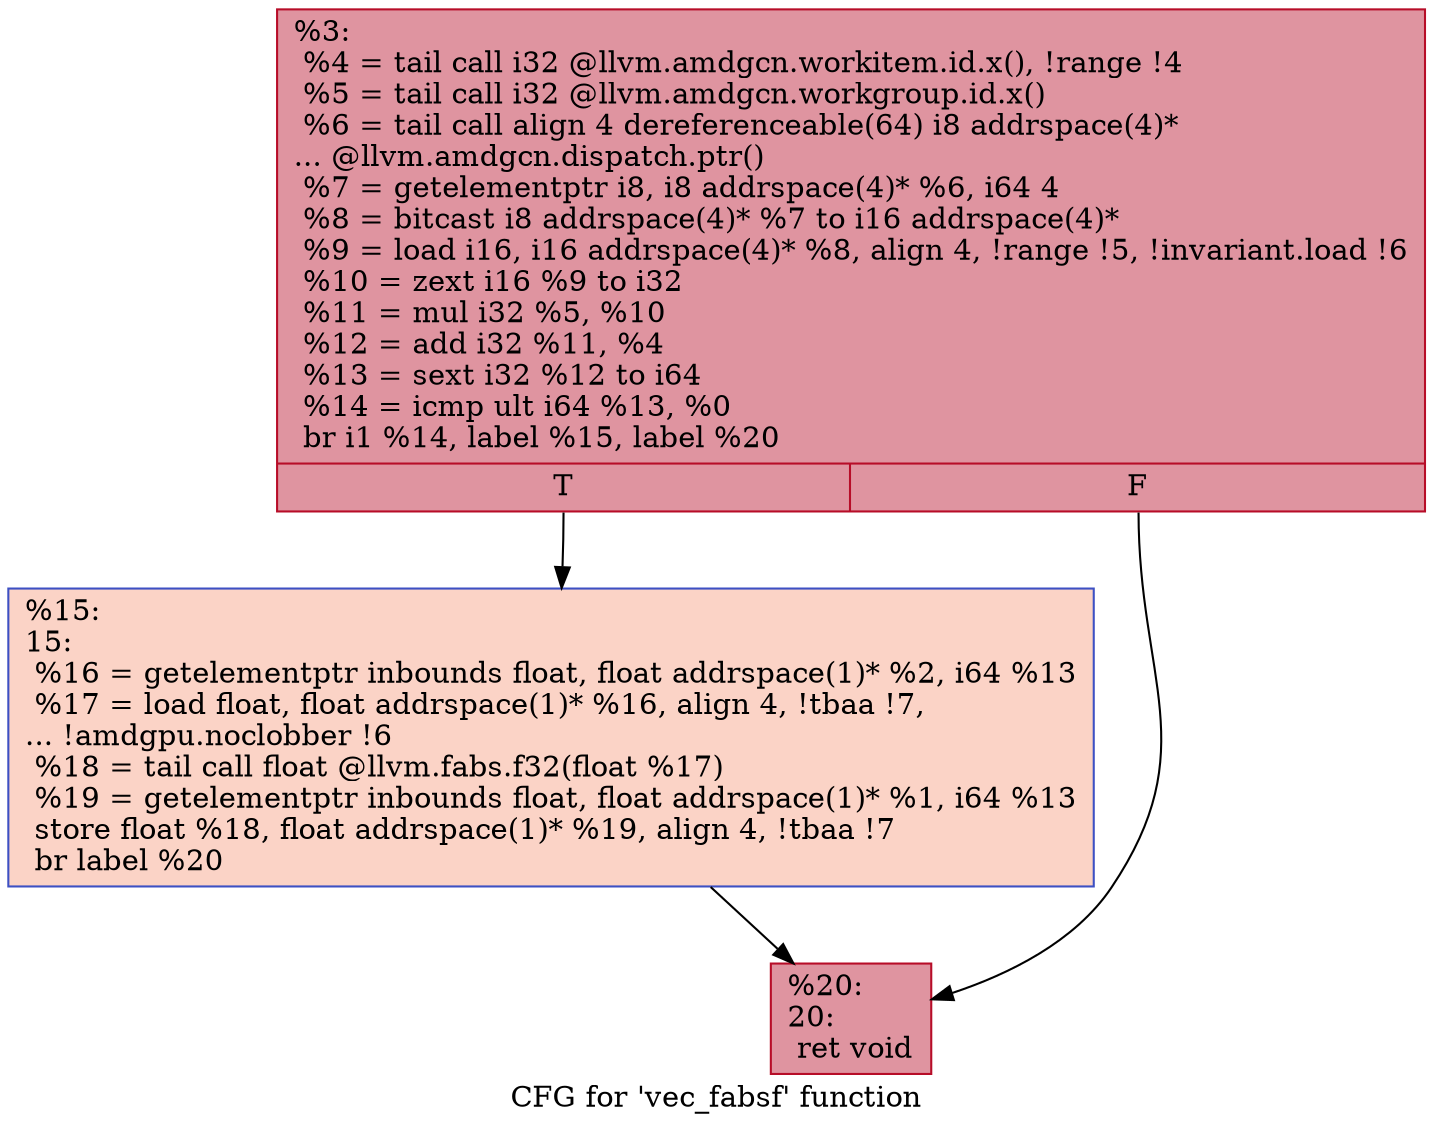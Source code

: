 digraph "CFG for 'vec_fabsf' function" {
	label="CFG for 'vec_fabsf' function";

	Node0x63190f0 [shape=record,color="#b70d28ff", style=filled, fillcolor="#b70d2870",label="{%3:\l  %4 = tail call i32 @llvm.amdgcn.workitem.id.x(), !range !4\l  %5 = tail call i32 @llvm.amdgcn.workgroup.id.x()\l  %6 = tail call align 4 dereferenceable(64) i8 addrspace(4)*\l... @llvm.amdgcn.dispatch.ptr()\l  %7 = getelementptr i8, i8 addrspace(4)* %6, i64 4\l  %8 = bitcast i8 addrspace(4)* %7 to i16 addrspace(4)*\l  %9 = load i16, i16 addrspace(4)* %8, align 4, !range !5, !invariant.load !6\l  %10 = zext i16 %9 to i32\l  %11 = mul i32 %5, %10\l  %12 = add i32 %11, %4\l  %13 = sext i32 %12 to i64\l  %14 = icmp ult i64 %13, %0\l  br i1 %14, label %15, label %20\l|{<s0>T|<s1>F}}"];
	Node0x63190f0:s0 -> Node0x6319e90;
	Node0x63190f0:s1 -> Node0x631b100;
	Node0x6319e90 [shape=record,color="#3d50c3ff", style=filled, fillcolor="#f59c7d70",label="{%15:\l15:                                               \l  %16 = getelementptr inbounds float, float addrspace(1)* %2, i64 %13\l  %17 = load float, float addrspace(1)* %16, align 4, !tbaa !7,\l... !amdgpu.noclobber !6\l  %18 = tail call float @llvm.fabs.f32(float %17)\l  %19 = getelementptr inbounds float, float addrspace(1)* %1, i64 %13\l  store float %18, float addrspace(1)* %19, align 4, !tbaa !7\l  br label %20\l}"];
	Node0x6319e90 -> Node0x631b100;
	Node0x631b100 [shape=record,color="#b70d28ff", style=filled, fillcolor="#b70d2870",label="{%20:\l20:                                               \l  ret void\l}"];
}
